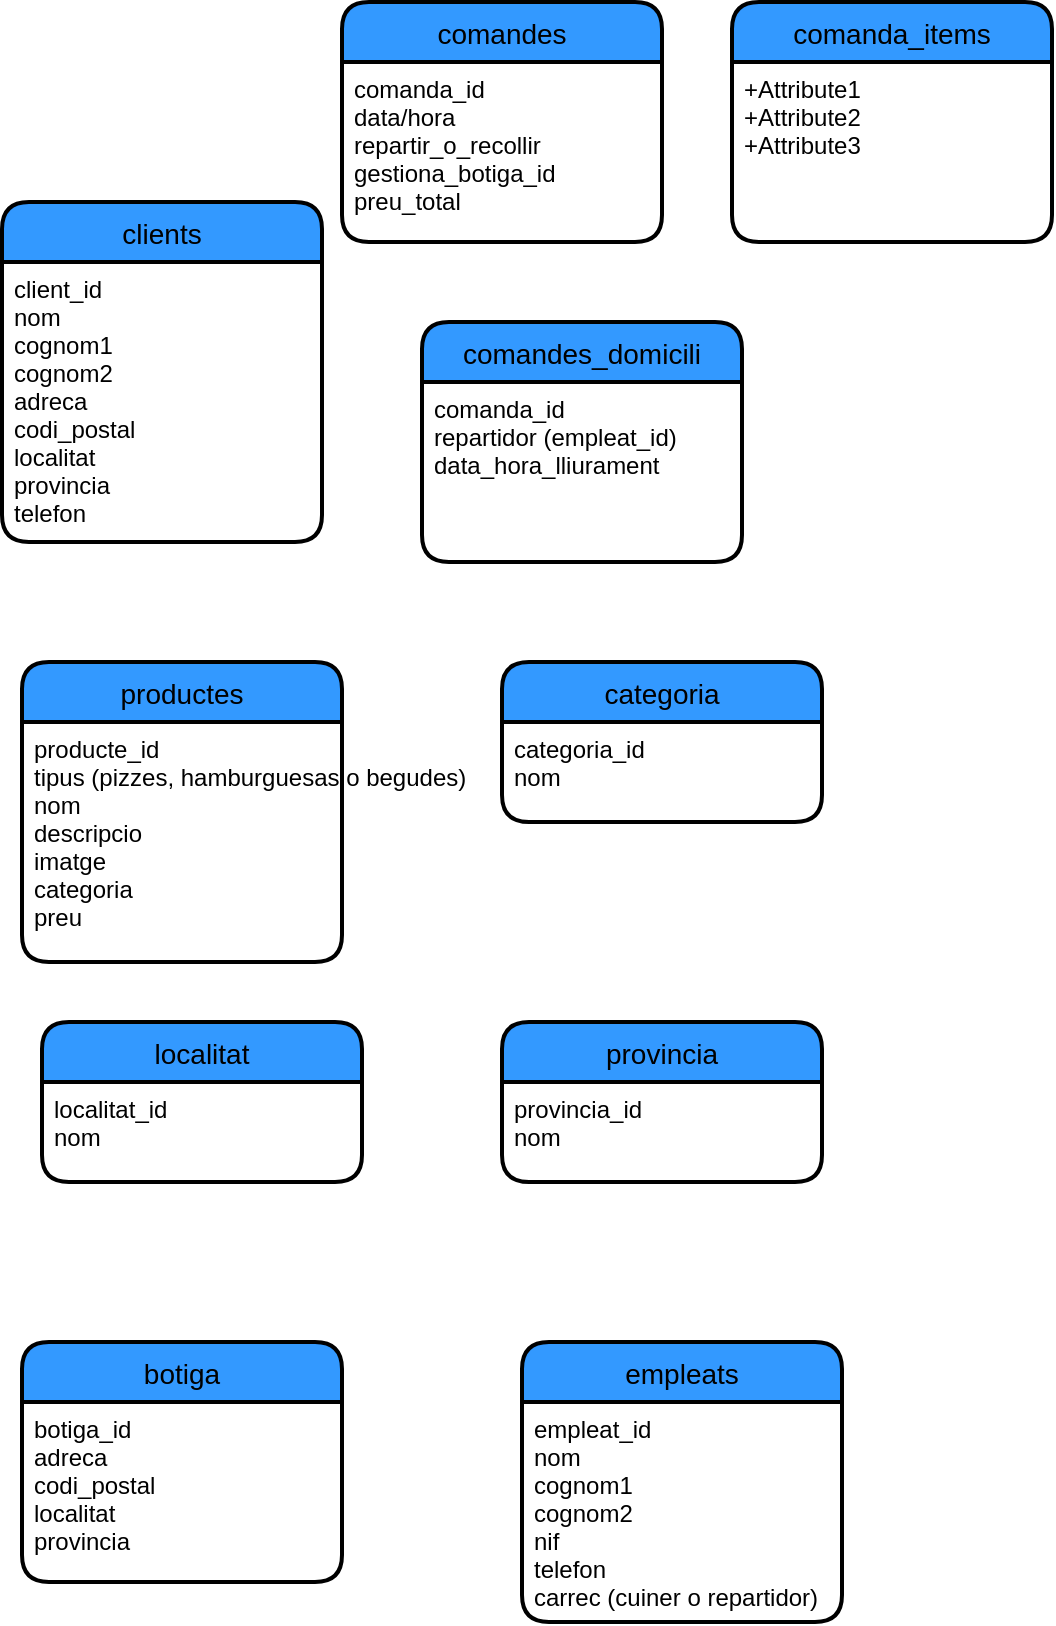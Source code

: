 <mxfile version="15.8.4" type="device"><diagram id="R2lEEEUBdFMjLlhIrx00" name="Page-1"><mxGraphModel dx="462" dy="873" grid="1" gridSize="10" guides="1" tooltips="1" connect="1" arrows="1" fold="1" page="1" pageScale="1" pageWidth="850" pageHeight="1100" math="0" shadow="0" extFonts="Permanent Marker^https://fonts.googleapis.com/css?family=Permanent+Marker"><root><mxCell id="0"/><mxCell id="1" parent="0"/><mxCell id="JqfDJdthl95Gv7X0gdQ9-2" value="clients" style="swimlane;childLayout=stackLayout;horizontal=1;startSize=30;horizontalStack=0;rounded=1;fontSize=14;fontStyle=0;strokeWidth=2;resizeParent=0;resizeLast=1;shadow=0;dashed=0;align=center;fillColor=#3399FF;" vertex="1" parent="1"><mxGeometry x="60" y="120" width="160" height="170" as="geometry"/></mxCell><mxCell id="JqfDJdthl95Gv7X0gdQ9-3" value="client_id&#10;nom&#10;cognom1&#10;cognom2&#10;adreca&#10;codi_postal&#10;localitat&#10;provincia&#10;telefon" style="align=left;strokeColor=none;fillColor=none;spacingLeft=4;fontSize=12;verticalAlign=top;resizable=0;rotatable=0;part=1;" vertex="1" parent="JqfDJdthl95Gv7X0gdQ9-2"><mxGeometry y="30" width="160" height="140" as="geometry"/></mxCell><mxCell id="JqfDJdthl95Gv7X0gdQ9-4" value="localitat" style="swimlane;childLayout=stackLayout;horizontal=1;startSize=30;horizontalStack=0;rounded=1;fontSize=14;fontStyle=0;strokeWidth=2;resizeParent=0;resizeLast=1;shadow=0;dashed=0;align=center;fillColor=#3399FF;" vertex="1" parent="1"><mxGeometry x="80" y="530" width="160" height="80" as="geometry"/></mxCell><mxCell id="JqfDJdthl95Gv7X0gdQ9-5" value="localitat_id&#10;nom" style="align=left;strokeColor=none;fillColor=none;spacingLeft=4;fontSize=12;verticalAlign=top;resizable=0;rotatable=0;part=1;" vertex="1" parent="JqfDJdthl95Gv7X0gdQ9-4"><mxGeometry y="30" width="160" height="50" as="geometry"/></mxCell><mxCell id="JqfDJdthl95Gv7X0gdQ9-6" value="provincia" style="swimlane;childLayout=stackLayout;horizontal=1;startSize=30;horizontalStack=0;rounded=1;fontSize=14;fontStyle=0;strokeWidth=2;resizeParent=0;resizeLast=1;shadow=0;dashed=0;align=center;fillColor=#3399FF;" vertex="1" parent="1"><mxGeometry x="310" y="530" width="160" height="80" as="geometry"/></mxCell><mxCell id="JqfDJdthl95Gv7X0gdQ9-7" value="provincia_id&#10;nom" style="align=left;strokeColor=none;fillColor=none;spacingLeft=4;fontSize=12;verticalAlign=top;resizable=0;rotatable=0;part=1;" vertex="1" parent="JqfDJdthl95Gv7X0gdQ9-6"><mxGeometry y="30" width="160" height="50" as="geometry"/></mxCell><mxCell id="JqfDJdthl95Gv7X0gdQ9-9" value="comandes" style="swimlane;childLayout=stackLayout;horizontal=1;startSize=30;horizontalStack=0;rounded=1;fontSize=14;fontStyle=0;strokeWidth=2;resizeParent=0;resizeLast=1;shadow=0;dashed=0;align=center;fillColor=#3399FF;" vertex="1" parent="1"><mxGeometry x="230" y="20" width="160" height="120" as="geometry"/></mxCell><mxCell id="JqfDJdthl95Gv7X0gdQ9-10" value="comanda_id&#10;data/hora&#10;repartir_o_recollir&#10;gestiona_botiga_id&#10;preu_total" style="align=left;strokeColor=none;fillColor=none;spacingLeft=4;fontSize=12;verticalAlign=top;resizable=0;rotatable=0;part=1;" vertex="1" parent="JqfDJdthl95Gv7X0gdQ9-9"><mxGeometry y="30" width="160" height="90" as="geometry"/></mxCell><mxCell id="JqfDJdthl95Gv7X0gdQ9-11" value="productes" style="swimlane;childLayout=stackLayout;horizontal=1;startSize=30;horizontalStack=0;rounded=1;fontSize=14;fontStyle=0;strokeWidth=2;resizeParent=0;resizeLast=1;shadow=0;dashed=0;align=center;fillColor=#3399FF;" vertex="1" parent="1"><mxGeometry x="70" y="350" width="160" height="150" as="geometry"/></mxCell><mxCell id="JqfDJdthl95Gv7X0gdQ9-12" value="producte_id&#10;tipus (pizzes, hamburguesas o begudes)&#10;nom&#10;descripcio&#10;imatge&#10;categoria&#10;preu" style="align=left;strokeColor=none;fillColor=none;spacingLeft=4;fontSize=12;verticalAlign=top;resizable=0;rotatable=0;part=1;" vertex="1" parent="JqfDJdthl95Gv7X0gdQ9-11"><mxGeometry y="30" width="160" height="120" as="geometry"/></mxCell><mxCell id="JqfDJdthl95Gv7X0gdQ9-13" value="categoria" style="swimlane;childLayout=stackLayout;horizontal=1;startSize=30;horizontalStack=0;rounded=1;fontSize=14;fontStyle=0;strokeWidth=2;resizeParent=0;resizeLast=1;shadow=0;dashed=0;align=center;fillColor=#3399FF;" vertex="1" parent="1"><mxGeometry x="310" y="350" width="160" height="80" as="geometry"/></mxCell><mxCell id="JqfDJdthl95Gv7X0gdQ9-14" value="categoria_id&#10;nom" style="align=left;strokeColor=none;fillColor=none;spacingLeft=4;fontSize=12;verticalAlign=top;resizable=0;rotatable=0;part=1;" vertex="1" parent="JqfDJdthl95Gv7X0gdQ9-13"><mxGeometry y="30" width="160" height="50" as="geometry"/></mxCell><mxCell id="JqfDJdthl95Gv7X0gdQ9-17" value="botiga" style="swimlane;childLayout=stackLayout;horizontal=1;startSize=30;horizontalStack=0;rounded=1;fontSize=14;fontStyle=0;strokeWidth=2;resizeParent=0;resizeLast=1;shadow=0;dashed=0;align=center;fillColor=#3399FF;" vertex="1" parent="1"><mxGeometry x="70" y="690" width="160" height="120" as="geometry"/></mxCell><mxCell id="JqfDJdthl95Gv7X0gdQ9-18" value="botiga_id&#10;adreca&#10;codi_postal&#10;localitat&#10;provincia" style="align=left;strokeColor=none;fillColor=none;spacingLeft=4;fontSize=12;verticalAlign=top;resizable=0;rotatable=0;part=1;" vertex="1" parent="JqfDJdthl95Gv7X0gdQ9-17"><mxGeometry y="30" width="160" height="90" as="geometry"/></mxCell><mxCell id="JqfDJdthl95Gv7X0gdQ9-19" value="empleats" style="swimlane;childLayout=stackLayout;horizontal=1;startSize=30;horizontalStack=0;rounded=1;fontSize=14;fontStyle=0;strokeWidth=2;resizeParent=0;resizeLast=1;shadow=0;dashed=0;align=center;fillColor=#3399FF;" vertex="1" parent="1"><mxGeometry x="320" y="690" width="160" height="140" as="geometry"/></mxCell><mxCell id="JqfDJdthl95Gv7X0gdQ9-20" value="empleat_id&#10;nom&#10;cognom1&#10;cognom2&#10;nif&#10;telefon&#10;carrec (cuiner o repartidor)" style="align=left;strokeColor=none;fillColor=none;spacingLeft=4;fontSize=12;verticalAlign=top;resizable=0;rotatable=0;part=1;" vertex="1" parent="JqfDJdthl95Gv7X0gdQ9-19"><mxGeometry y="30" width="160" height="110" as="geometry"/></mxCell><mxCell id="JqfDJdthl95Gv7X0gdQ9-21" value="comandes_domicili" style="swimlane;childLayout=stackLayout;horizontal=1;startSize=30;horizontalStack=0;rounded=1;fontSize=14;fontStyle=0;strokeWidth=2;resizeParent=0;resizeLast=1;shadow=0;dashed=0;align=center;fillColor=#3399FF;" vertex="1" parent="1"><mxGeometry x="270" y="180" width="160" height="120" as="geometry"/></mxCell><mxCell id="JqfDJdthl95Gv7X0gdQ9-22" value="comanda_id&#10;repartidor (empleat_id)&#10;data_hora_lliurament" style="align=left;strokeColor=none;fillColor=none;spacingLeft=4;fontSize=12;verticalAlign=top;resizable=0;rotatable=0;part=1;" vertex="1" parent="JqfDJdthl95Gv7X0gdQ9-21"><mxGeometry y="30" width="160" height="90" as="geometry"/></mxCell><mxCell id="JqfDJdthl95Gv7X0gdQ9-24" value="comanda_items" style="swimlane;childLayout=stackLayout;horizontal=1;startSize=30;horizontalStack=0;rounded=1;fontSize=14;fontStyle=0;strokeWidth=2;resizeParent=0;resizeLast=1;shadow=0;dashed=0;align=center;fillColor=#3399FF;" vertex="1" parent="1"><mxGeometry x="425" y="20" width="160" height="120" as="geometry"/></mxCell><mxCell id="JqfDJdthl95Gv7X0gdQ9-25" value="+Attribute1&#10;+Attribute2&#10;+Attribute3" style="align=left;strokeColor=none;fillColor=none;spacingLeft=4;fontSize=12;verticalAlign=top;resizable=0;rotatable=0;part=1;" vertex="1" parent="JqfDJdthl95Gv7X0gdQ9-24"><mxGeometry y="30" width="160" height="90" as="geometry"/></mxCell></root></mxGraphModel></diagram></mxfile>